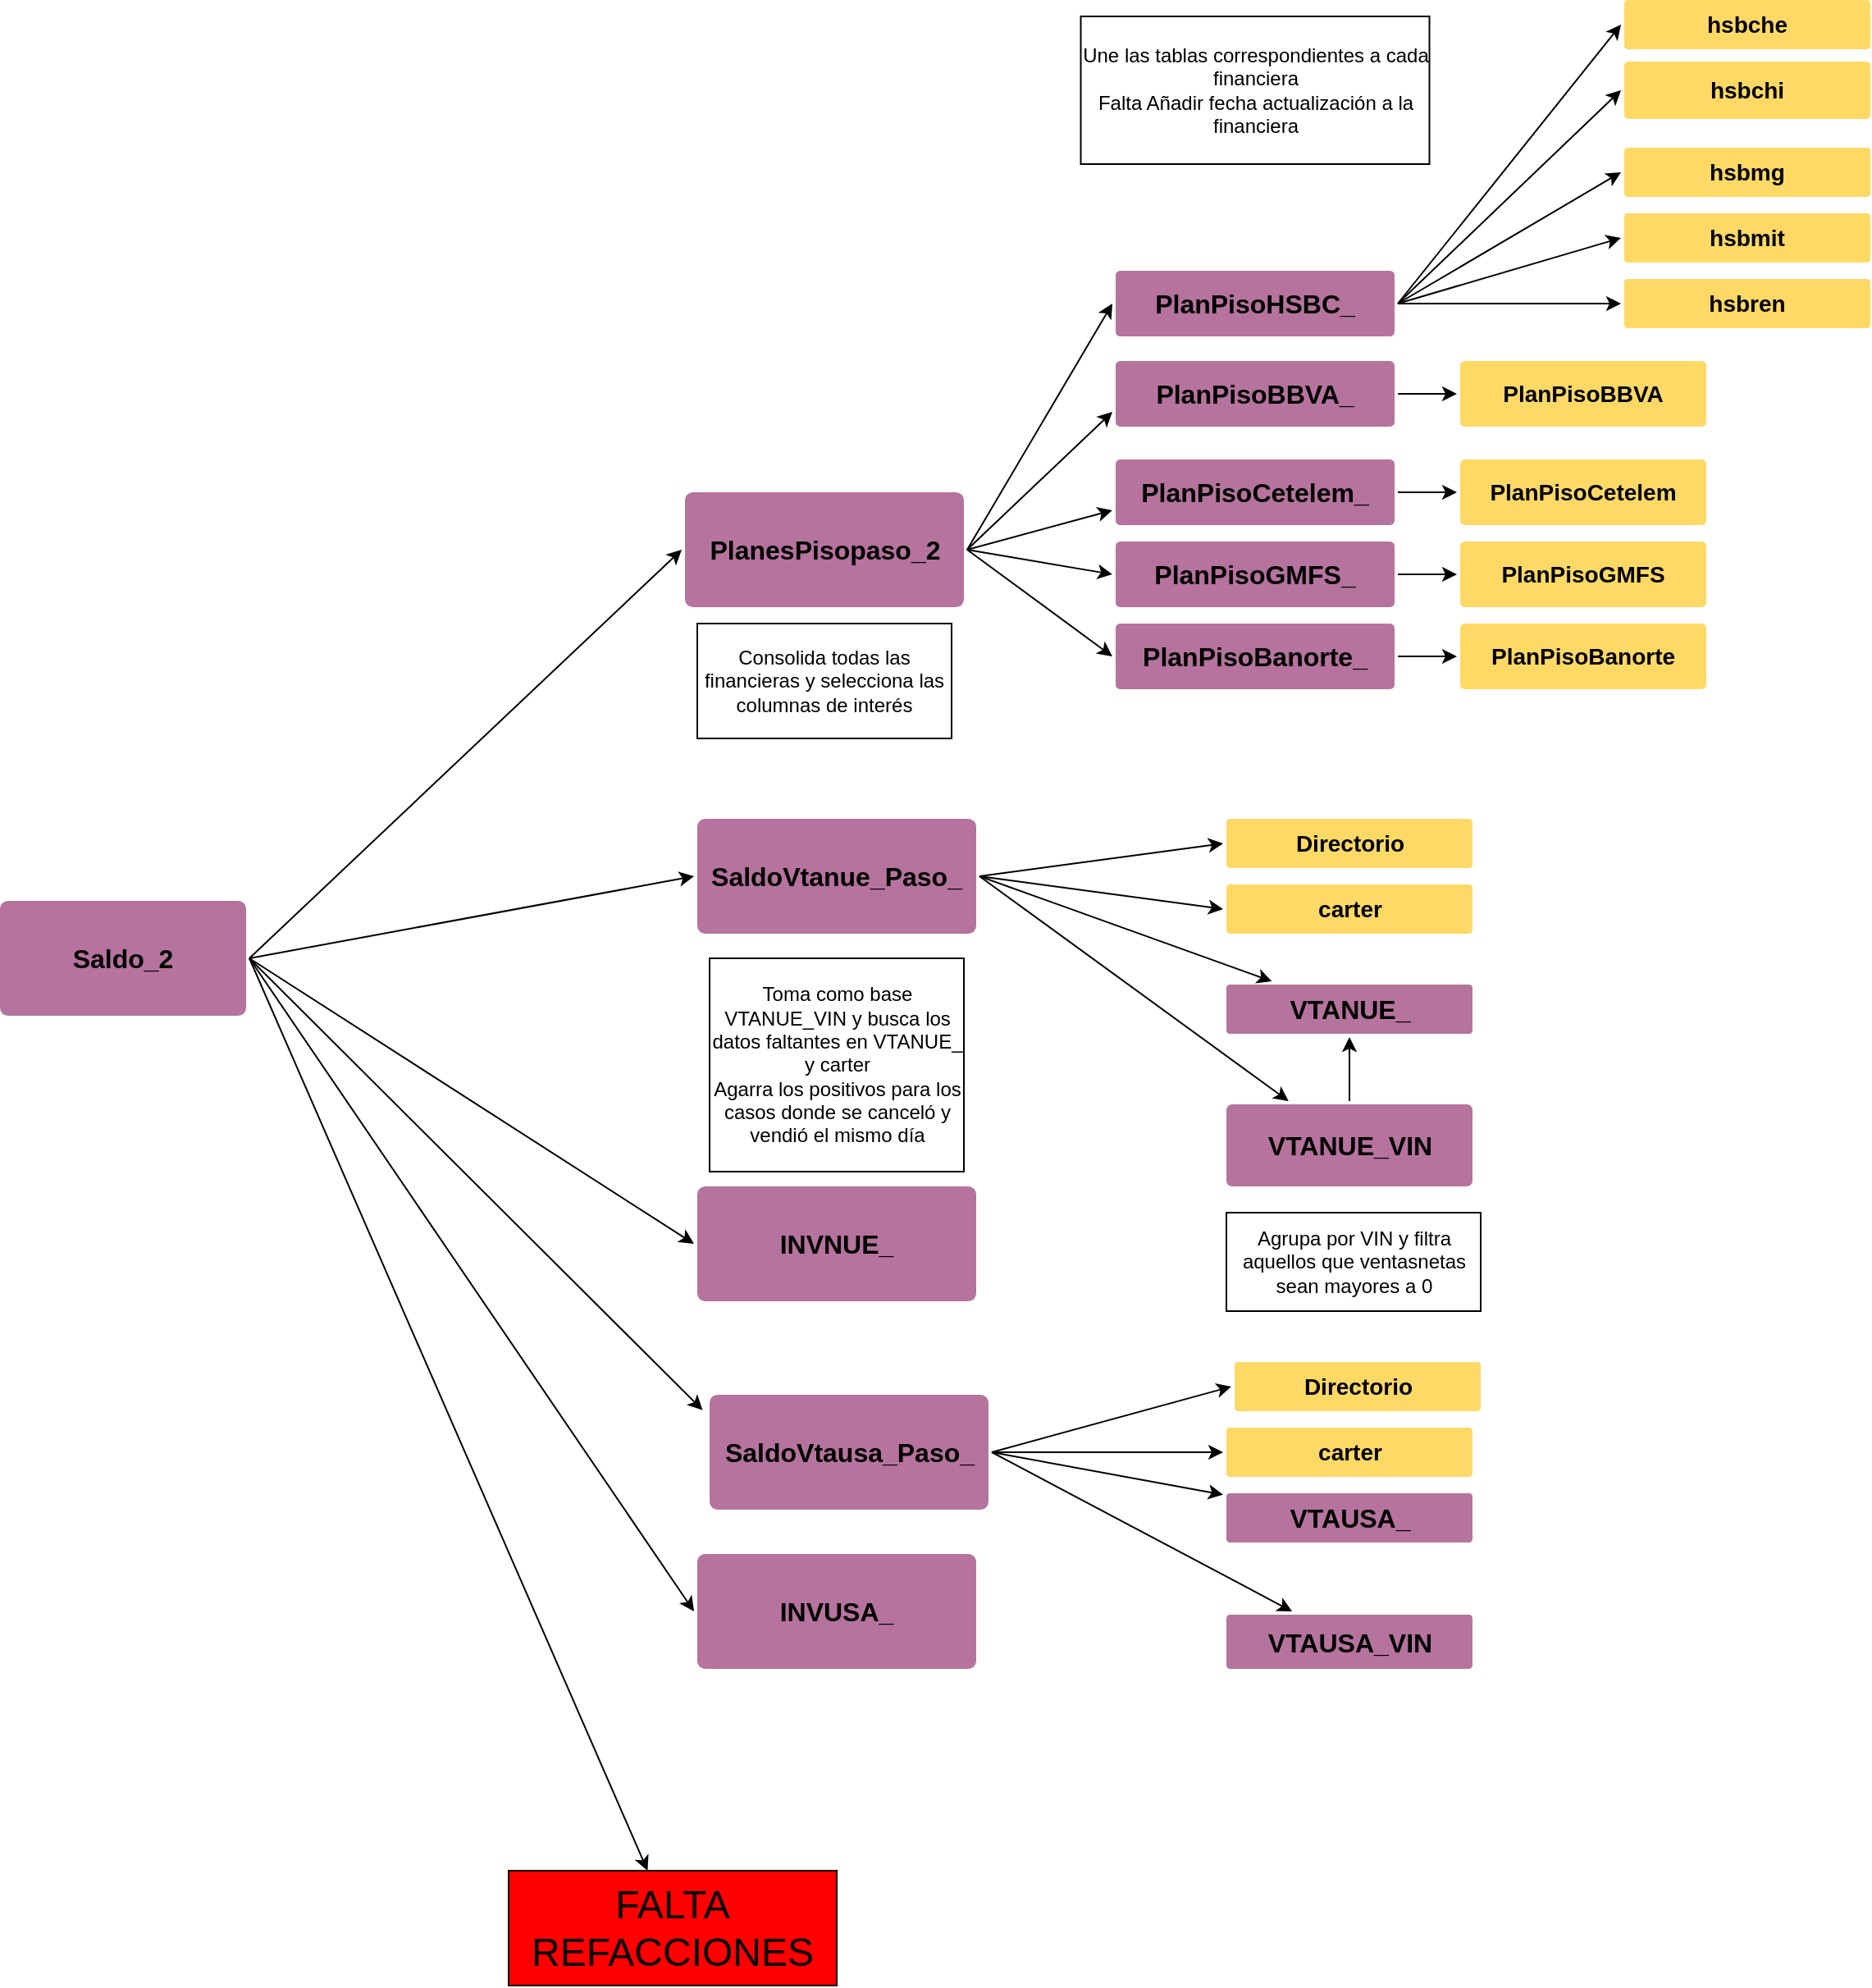 <mxfile version="22.1.11" type="google">
  <diagram id="6a731a19-8d31-9384-78a2-239565b7b9f0" name="Page-1">
    <mxGraphModel grid="1" page="1" gridSize="10" guides="1" tooltips="1" connect="1" arrows="1" fold="1" pageScale="1" pageWidth="1169" pageHeight="827" background="none" math="0" shadow="0">
      <root>
        <mxCell id="0" />
        <mxCell id="1" parent="0" />
        <mxCell id="_Ds3YYsd7DmvAKlFNsiC-1784" style="edgeStyle=none;rounded=0;orthogonalLoop=1;jettySize=auto;html=1;exitX=1;exitY=0.5;exitDx=0;exitDy=0;entryX=0;entryY=0.5;entryDx=0;entryDy=0;" edge="1" parent="1" source="1749" target="_Ds3YYsd7DmvAKlFNsiC-1779">
          <mxGeometry relative="1" as="geometry" />
        </mxCell>
        <mxCell id="_Ds3YYsd7DmvAKlFNsiC-1785" style="edgeStyle=none;rounded=0;orthogonalLoop=1;jettySize=auto;html=1;exitX=1;exitY=0.5;exitDx=0;exitDy=0;entryX=0;entryY=0.5;entryDx=0;entryDy=0;" edge="1" parent="1" source="1749" target="_Ds3YYsd7DmvAKlFNsiC-1780">
          <mxGeometry relative="1" as="geometry" />
        </mxCell>
        <mxCell id="_Ds3YYsd7DmvAKlFNsiC-1786" style="edgeStyle=none;rounded=0;orthogonalLoop=1;jettySize=auto;html=1;exitX=1;exitY=0.5;exitDx=0;exitDy=0;entryX=0;entryY=0.5;entryDx=0;entryDy=0;" edge="1" parent="1" source="1749" target="_Ds3YYsd7DmvAKlFNsiC-1781">
          <mxGeometry relative="1" as="geometry" />
        </mxCell>
        <mxCell id="8nI1soSFC7TfVqtvhf_B-1771" style="rounded=0;orthogonalLoop=1;jettySize=auto;html=1;exitX=1;exitY=0.5;exitDx=0;exitDy=0;entryX=-0.013;entryY=0.153;entryDx=0;entryDy=0;entryPerimeter=0;" edge="1" parent="1" source="1749" target="8nI1soSFC7TfVqtvhf_B-1767">
          <mxGeometry relative="1" as="geometry">
            <mxPoint x="142" y="560" as="targetPoint" />
          </mxGeometry>
        </mxCell>
        <mxCell id="8nI1soSFC7TfVqtvhf_B-1772" style="edgeStyle=none;rounded=0;orthogonalLoop=1;jettySize=auto;html=1;exitX=1;exitY=0.5;exitDx=0;exitDy=0;entryX=0;entryY=0.5;entryDx=0;entryDy=0;" edge="1" parent="1" source="1749" target="8nI1soSFC7TfVqtvhf_B-1770">
          <mxGeometry relative="1" as="geometry" />
        </mxCell>
        <mxCell id="2tV-piLSfjbirZd9Qh-r-1769" style="edgeStyle=none;rounded=0;orthogonalLoop=1;jettySize=auto;html=1;exitX=1;exitY=0.5;exitDx=0;exitDy=0;" edge="1" parent="1" source="1749" target="2tV-piLSfjbirZd9Qh-r-1768">
          <mxGeometry relative="1" as="geometry" />
        </mxCell>
        <mxCell id="1749" value="&lt;font color=&quot;#000000&quot;&gt;Saldo_2&lt;/font&gt;" style="rounded=1;whiteSpace=wrap;html=1;shadow=0;labelBackgroundColor=none;strokeColor=none;strokeWidth=3;fillColor=#B5739D;fontFamily=Helvetica;fontSize=16;fontColor=#FFFFFF;align=center;fontStyle=1;spacing=5;arcSize=7;perimeterSpacing=2;" vertex="1" parent="1">
          <mxGeometry x="-130" y="379" width="150" height="70" as="geometry" />
        </mxCell>
        <mxCell id="1757" value="" style="edgeStyle=none;rounded=0;jumpStyle=none;html=1;shadow=0;labelBackgroundColor=none;startArrow=none;startFill=0;endArrow=classic;endFill=1;jettySize=auto;orthogonalLoop=1;strokeColor=#1699D3;strokeWidth=3;fontFamily=Helvetica;fontSize=14;fontColor=#FFFFFF;spacing=5;" edge="1" parent="1">
          <mxGeometry relative="1" as="geometry">
            <mxPoint x="493" y="631.3" as="sourcePoint" />
          </mxGeometry>
        </mxCell>
        <mxCell id="1758" value="" style="edgeStyle=none;rounded=0;jumpStyle=none;html=1;shadow=0;labelBackgroundColor=none;startArrow=none;startFill=0;endArrow=classic;endFill=1;jettySize=auto;orthogonalLoop=1;strokeColor=#1699D3;strokeWidth=3;fontFamily=Helvetica;fontSize=14;fontColor=#FFFFFF;spacing=5;" edge="1" parent="1">
          <mxGeometry relative="1" as="geometry">
            <mxPoint x="570" y="632.5" as="sourcePoint" />
          </mxGeometry>
        </mxCell>
        <mxCell id="1759" value="" style="edgeStyle=none;rounded=0;jumpStyle=none;html=1;shadow=0;labelBackgroundColor=none;startArrow=none;startFill=0;endArrow=classic;endFill=1;jettySize=auto;orthogonalLoop=1;strokeColor=#1699D3;strokeWidth=3;fontFamily=Helvetica;fontSize=14;fontColor=#FFFFFF;spacing=5;" edge="1" parent="1">
          <mxGeometry relative="1" as="geometry">
            <mxPoint x="647" y="631.3" as="sourcePoint" />
          </mxGeometry>
        </mxCell>
        <mxCell id="_Ds3YYsd7DmvAKlFNsiC-1793" style="edgeStyle=none;rounded=0;orthogonalLoop=1;jettySize=auto;html=1;exitX=1;exitY=0.5;exitDx=0;exitDy=0;entryX=0;entryY=0.5;entryDx=0;entryDy=0;" edge="1" parent="1" source="_Ds3YYsd7DmvAKlFNsiC-1779" target="8nI1soSFC7TfVqtvhf_B-1759">
          <mxGeometry relative="1" as="geometry" />
        </mxCell>
        <mxCell id="_Ds3YYsd7DmvAKlFNsiC-1794" style="edgeStyle=none;rounded=0;orthogonalLoop=1;jettySize=auto;html=1;exitX=1;exitY=0.5;exitDx=0;exitDy=0;entryX=0;entryY=0.75;entryDx=0;entryDy=0;" edge="1" parent="1" source="_Ds3YYsd7DmvAKlFNsiC-1779" target="2tV-piLSfjbirZd9Qh-r-1759">
          <mxGeometry relative="1" as="geometry" />
        </mxCell>
        <mxCell id="_Ds3YYsd7DmvAKlFNsiC-1795" style="edgeStyle=none;rounded=0;orthogonalLoop=1;jettySize=auto;html=1;exitX=1;exitY=0.5;exitDx=0;exitDy=0;entryX=0;entryY=0.75;entryDx=0;entryDy=0;" edge="1" parent="1" source="_Ds3YYsd7DmvAKlFNsiC-1779" target="2tV-piLSfjbirZd9Qh-r-1761">
          <mxGeometry relative="1" as="geometry" />
        </mxCell>
        <mxCell id="_Ds3YYsd7DmvAKlFNsiC-1796" style="edgeStyle=none;rounded=0;orthogonalLoop=1;jettySize=auto;html=1;exitX=1;exitY=0.5;exitDx=0;exitDy=0;entryX=0;entryY=0.5;entryDx=0;entryDy=0;" edge="1" parent="1" source="_Ds3YYsd7DmvAKlFNsiC-1779" target="2tV-piLSfjbirZd9Qh-r-1763">
          <mxGeometry relative="1" as="geometry" />
        </mxCell>
        <mxCell id="_Ds3YYsd7DmvAKlFNsiC-1797" style="edgeStyle=none;rounded=0;orthogonalLoop=1;jettySize=auto;html=1;exitX=1;exitY=0.5;exitDx=0;exitDy=0;entryX=0;entryY=0.5;entryDx=0;entryDy=0;" edge="1" parent="1" source="_Ds3YYsd7DmvAKlFNsiC-1779" target="2tV-piLSfjbirZd9Qh-r-1765">
          <mxGeometry relative="1" as="geometry" />
        </mxCell>
        <mxCell id="_Ds3YYsd7DmvAKlFNsiC-1779" value="&lt;font color=&quot;#000000&quot;&gt;PlanesPisopaso_2&lt;/font&gt;" style="rounded=1;whiteSpace=wrap;html=1;shadow=0;labelBackgroundColor=none;strokeColor=none;strokeWidth=3;fillColor=#B5739D;fontFamily=Helvetica;fontSize=16;fontColor=#FFFFFF;align=center;fontStyle=1;spacing=5;arcSize=7;perimeterSpacing=2;" vertex="1" parent="1">
          <mxGeometry x="287.5" y="130" width="170" height="70" as="geometry" />
        </mxCell>
        <mxCell id="_Ds3YYsd7DmvAKlFNsiC-1798" style="edgeStyle=none;rounded=0;orthogonalLoop=1;jettySize=auto;html=1;exitX=1;exitY=0.5;exitDx=0;exitDy=0;" edge="1" parent="1" source="_Ds3YYsd7DmvAKlFNsiC-1780" target="_Ds3YYsd7DmvAKlFNsiC-1782">
          <mxGeometry relative="1" as="geometry" />
        </mxCell>
        <mxCell id="_Ds3YYsd7DmvAKlFNsiC-1802" style="edgeStyle=none;rounded=0;orthogonalLoop=1;jettySize=auto;html=1;exitX=1;exitY=0.5;exitDx=0;exitDy=0;entryX=0;entryY=0.5;entryDx=0;entryDy=0;" edge="1" parent="1" source="_Ds3YYsd7DmvAKlFNsiC-1780" target="_Ds3YYsd7DmvAKlFNsiC-1800">
          <mxGeometry relative="1" as="geometry" />
        </mxCell>
        <mxCell id="_Ds3YYsd7DmvAKlFNsiC-1803" style="edgeStyle=none;rounded=0;orthogonalLoop=1;jettySize=auto;html=1;exitX=1;exitY=0.5;exitDx=0;exitDy=0;entryX=0;entryY=0.5;entryDx=0;entryDy=0;" edge="1" parent="1" source="_Ds3YYsd7DmvAKlFNsiC-1780" target="_Ds3YYsd7DmvAKlFNsiC-1801">
          <mxGeometry relative="1" as="geometry" />
        </mxCell>
        <mxCell id="_Ds3YYsd7DmvAKlFNsiC-1804" style="edgeStyle=none;rounded=0;orthogonalLoop=1;jettySize=auto;html=1;exitX=1;exitY=0.5;exitDx=0;exitDy=0;" edge="1" parent="1" source="_Ds3YYsd7DmvAKlFNsiC-1780" target="_Ds3YYsd7DmvAKlFNsiC-1799">
          <mxGeometry relative="1" as="geometry" />
        </mxCell>
        <mxCell id="_Ds3YYsd7DmvAKlFNsiC-1780" value="&lt;font color=&quot;#000000&quot;&gt;SaldoVtanue_Paso_&lt;/font&gt;" style="rounded=1;whiteSpace=wrap;html=1;shadow=0;labelBackgroundColor=none;strokeColor=none;strokeWidth=3;fillColor=#B5739D;fontFamily=Helvetica;fontSize=16;fontColor=#FFFFFF;align=center;fontStyle=1;spacing=5;arcSize=7;perimeterSpacing=2;" vertex="1" parent="1">
          <mxGeometry x="295" y="329" width="170" height="70" as="geometry" />
        </mxCell>
        <mxCell id="_Ds3YYsd7DmvAKlFNsiC-1781" value="&lt;font color=&quot;#000000&quot;&gt;INVNUE_&lt;/font&gt;" style="rounded=1;whiteSpace=wrap;html=1;shadow=0;labelBackgroundColor=none;strokeColor=none;strokeWidth=3;fillColor=#B5739D;fontFamily=Helvetica;fontSize=16;fontColor=#FFFFFF;align=center;fontStyle=1;spacing=5;arcSize=7;perimeterSpacing=2;" vertex="1" parent="1">
          <mxGeometry x="295" y="553" width="170" height="70" as="geometry" />
        </mxCell>
        <mxCell id="_Ds3YYsd7DmvAKlFNsiC-1805" style="edgeStyle=none;rounded=0;orthogonalLoop=1;jettySize=auto;html=1;exitX=0.5;exitY=0;exitDx=0;exitDy=0;entryX=0.5;entryY=1;entryDx=0;entryDy=0;" edge="1" parent="1" source="_Ds3YYsd7DmvAKlFNsiC-1782" target="_Ds3YYsd7DmvAKlFNsiC-1799">
          <mxGeometry relative="1" as="geometry" />
        </mxCell>
        <mxCell id="_Ds3YYsd7DmvAKlFNsiC-1782" value="&lt;font color=&quot;#000000&quot;&gt;VTANUE_VIN&lt;/font&gt;" style="rounded=1;whiteSpace=wrap;html=1;shadow=0;labelBackgroundColor=none;strokeColor=none;strokeWidth=3;fillColor=#B5739D;fontFamily=Helvetica;fontSize=16;fontColor=#FFFFFF;align=center;fontStyle=1;spacing=5;arcSize=7;perimeterSpacing=2;" vertex="1" parent="1">
          <mxGeometry x="617.5" y="503" width="150" height="50" as="geometry" />
        </mxCell>
        <mxCell id="_Ds3YYsd7DmvAKlFNsiC-1788" value="&lt;font color=&quot;#000000&quot;&gt;hsbren&lt;/font&gt;" style="rounded=1;whiteSpace=wrap;html=1;shadow=0;labelBackgroundColor=none;strokeColor=none;strokeWidth=3;fillColor=#FFD966;fontFamily=Helvetica;fontSize=14;fontColor=#FFFFFF;align=center;spacing=5;fontStyle=1;arcSize=7;perimeterSpacing=2;" vertex="1" parent="1">
          <mxGeometry x="860" width="150" height="30" as="geometry" />
        </mxCell>
        <mxCell id="_Ds3YYsd7DmvAKlFNsiC-1789" value="&lt;font color=&quot;#000000&quot;&gt;PlanPisoBBVA&lt;/font&gt;" style="rounded=1;whiteSpace=wrap;html=1;shadow=0;labelBackgroundColor=none;strokeColor=none;strokeWidth=3;fillColor=#FFD966;fontFamily=Helvetica;fontSize=14;fontColor=#FFFFFF;align=center;spacing=5;fontStyle=1;arcSize=7;perimeterSpacing=2;" vertex="1" parent="1">
          <mxGeometry x="760" y="50" width="150" height="40" as="geometry" />
        </mxCell>
        <mxCell id="_Ds3YYsd7DmvAKlFNsiC-1790" value="&lt;font color=&quot;#000000&quot;&gt;PlanPisoCetelem&lt;/font&gt;" style="rounded=1;whiteSpace=wrap;html=1;shadow=0;labelBackgroundColor=none;strokeColor=none;strokeWidth=3;fillColor=#FFD966;fontFamily=Helvetica;fontSize=14;fontColor=#FFFFFF;align=center;spacing=5;fontStyle=1;arcSize=7;perimeterSpacing=2;" vertex="1" parent="1">
          <mxGeometry x="760" y="110" width="150" height="40" as="geometry" />
        </mxCell>
        <mxCell id="_Ds3YYsd7DmvAKlFNsiC-1791" value="&lt;font color=&quot;#000000&quot;&gt;PlanPisoGMFS&lt;/font&gt;" style="rounded=1;whiteSpace=wrap;html=1;shadow=0;labelBackgroundColor=none;strokeColor=none;strokeWidth=3;fillColor=#FFD966;fontFamily=Helvetica;fontSize=14;fontColor=#FFFFFF;align=center;spacing=5;fontStyle=1;arcSize=7;perimeterSpacing=2;" vertex="1" parent="1">
          <mxGeometry x="760" y="160" width="150" height="40" as="geometry" />
        </mxCell>
        <mxCell id="_Ds3YYsd7DmvAKlFNsiC-1792" value="&lt;font color=&quot;#000000&quot;&gt;PlanPisoBanorte&lt;/font&gt;" style="rounded=1;whiteSpace=wrap;html=1;shadow=0;labelBackgroundColor=none;strokeColor=none;strokeWidth=3;fillColor=#FFD966;fontFamily=Helvetica;fontSize=14;fontColor=#FFFFFF;align=center;spacing=5;fontStyle=1;arcSize=7;perimeterSpacing=2;" vertex="1" parent="1">
          <mxGeometry x="760" y="210" width="150" height="40" as="geometry" />
        </mxCell>
        <mxCell id="_Ds3YYsd7DmvAKlFNsiC-1799" value="&lt;font color=&quot;#000000&quot;&gt;VTANUE_&lt;/font&gt;" style="rounded=1;whiteSpace=wrap;html=1;shadow=0;labelBackgroundColor=none;strokeColor=none;strokeWidth=3;fillColor=#B5739D;fontFamily=Helvetica;fontSize=16;fontColor=#FFFFFF;align=center;fontStyle=1;spacing=5;arcSize=7;perimeterSpacing=2;" vertex="1" parent="1">
          <mxGeometry x="617.5" y="430" width="150" height="30" as="geometry" />
        </mxCell>
        <mxCell id="_Ds3YYsd7DmvAKlFNsiC-1800" value="&lt;font color=&quot;#000000&quot;&gt;Directorio&lt;/font&gt;" style="rounded=1;whiteSpace=wrap;html=1;shadow=0;labelBackgroundColor=none;strokeColor=none;strokeWidth=3;fillColor=#FFD966;fontFamily=Helvetica;fontSize=14;fontColor=#FFFFFF;align=center;spacing=5;fontStyle=1;arcSize=7;perimeterSpacing=2;" vertex="1" parent="1">
          <mxGeometry x="617.5" y="329" width="150" height="30" as="geometry" />
        </mxCell>
        <mxCell id="_Ds3YYsd7DmvAKlFNsiC-1801" value="&lt;font color=&quot;#000000&quot;&gt;carter&lt;/font&gt;" style="rounded=1;whiteSpace=wrap;html=1;shadow=0;labelBackgroundColor=none;strokeColor=none;strokeWidth=3;fillColor=#FFD966;fontFamily=Helvetica;fontSize=14;fontColor=#FFFFFF;align=center;spacing=5;fontStyle=1;arcSize=7;perimeterSpacing=2;" vertex="1" parent="1">
          <mxGeometry x="617.5" y="369" width="150" height="30" as="geometry" />
        </mxCell>
        <mxCell id="_Ds3YYsd7DmvAKlFNsiC-1806" value="Agrupa por VIN y filtra aquellos que ventasnetas sean mayores a 0" style="rounded=0;whiteSpace=wrap;html=1;" vertex="1" parent="1">
          <mxGeometry x="617.5" y="569" width="155" height="60" as="geometry" />
        </mxCell>
        <mxCell id="_Ds3YYsd7DmvAKlFNsiC-1807" value="Toma como base VTANUE_VIN y busca los datos faltantes en VTANUE_ y carter&lt;br&gt;Agarra los positivos para los casos donde se canceló y vendió el mismo día" style="rounded=0;whiteSpace=wrap;html=1;" vertex="1" parent="1">
          <mxGeometry x="302.5" y="414" width="155" height="130" as="geometry" />
        </mxCell>
        <mxCell id="8nI1soSFC7TfVqtvhf_B-1762" style="rounded=0;orthogonalLoop=1;jettySize=auto;html=1;exitX=1;exitY=0.5;exitDx=0;exitDy=0;entryX=0;entryY=0.5;entryDx=0;entryDy=0;" edge="1" parent="1" source="8nI1soSFC7TfVqtvhf_B-1759" target="_Ds3YYsd7DmvAKlFNsiC-1788">
          <mxGeometry relative="1" as="geometry" />
        </mxCell>
        <mxCell id="lDrQUfZwlW5q5FU8BDGZ-1763" style="edgeStyle=none;rounded=0;orthogonalLoop=1;jettySize=auto;html=1;exitX=1;exitY=0.5;exitDx=0;exitDy=0;entryX=0;entryY=0.5;entryDx=0;entryDy=0;" edge="1" parent="1" source="8nI1soSFC7TfVqtvhf_B-1759" target="lDrQUfZwlW5q5FU8BDGZ-1762">
          <mxGeometry relative="1" as="geometry" />
        </mxCell>
        <mxCell id="lDrQUfZwlW5q5FU8BDGZ-1764" style="edgeStyle=none;rounded=0;orthogonalLoop=1;jettySize=auto;html=1;exitX=1;exitY=0.5;exitDx=0;exitDy=0;entryX=0;entryY=0.5;entryDx=0;entryDy=0;" edge="1" parent="1" source="8nI1soSFC7TfVqtvhf_B-1759" target="lDrQUfZwlW5q5FU8BDGZ-1759">
          <mxGeometry relative="1" as="geometry" />
        </mxCell>
        <mxCell id="lDrQUfZwlW5q5FU8BDGZ-1765" style="edgeStyle=none;rounded=0;orthogonalLoop=1;jettySize=auto;html=1;exitX=1;exitY=0.5;exitDx=0;exitDy=0;entryX=0;entryY=0.5;entryDx=0;entryDy=0;" edge="1" parent="1" source="8nI1soSFC7TfVqtvhf_B-1759" target="lDrQUfZwlW5q5FU8BDGZ-1760">
          <mxGeometry relative="1" as="geometry" />
        </mxCell>
        <mxCell id="lDrQUfZwlW5q5FU8BDGZ-1766" style="edgeStyle=none;rounded=0;orthogonalLoop=1;jettySize=auto;html=1;exitX=1;exitY=0.5;exitDx=0;exitDy=0;entryX=0;entryY=0.5;entryDx=0;entryDy=0;" edge="1" parent="1" source="8nI1soSFC7TfVqtvhf_B-1759" target="lDrQUfZwlW5q5FU8BDGZ-1761">
          <mxGeometry relative="1" as="geometry" />
        </mxCell>
        <mxCell id="8nI1soSFC7TfVqtvhf_B-1759" value="&lt;font color=&quot;#000000&quot;&gt;PlanPisoHSBC_&lt;/font&gt;" style="rounded=1;whiteSpace=wrap;html=1;shadow=0;labelBackgroundColor=none;strokeColor=none;strokeWidth=3;fillColor=#B5739D;fontFamily=Helvetica;fontSize=16;fontColor=#FFFFFF;align=center;fontStyle=1;spacing=5;arcSize=7;perimeterSpacing=2;" vertex="1" parent="1">
          <mxGeometry x="550" y="-5" width="170" height="40" as="geometry" />
        </mxCell>
        <mxCell id="8nI1soSFC7TfVqtvhf_B-1763" value="Consolida todas las financieras y selecciona las columnas de interés" style="rounded=0;whiteSpace=wrap;html=1;" vertex="1" parent="1">
          <mxGeometry x="295" y="210" width="155" height="70" as="geometry" />
        </mxCell>
        <mxCell id="8nI1soSFC7TfVqtvhf_B-1764" value="Une las tablas correspondientes a cada financiera&lt;br&gt;Falta Añadir fecha actualización a la financiera" style="rounded=0;whiteSpace=wrap;html=1;" vertex="1" parent="1">
          <mxGeometry x="528.75" y="-160" width="212.5" height="90" as="geometry" />
        </mxCell>
        <mxCell id="8nI1soSFC7TfVqtvhf_B-1765" value="&lt;font color=&quot;#000000&quot;&gt;VTAUSA_VIN&lt;/font&gt;" style="rounded=1;whiteSpace=wrap;html=1;shadow=0;labelBackgroundColor=none;strokeColor=none;strokeWidth=3;fillColor=#B5739D;fontFamily=Helvetica;fontSize=16;fontColor=#FFFFFF;align=center;fontStyle=1;spacing=5;arcSize=7;perimeterSpacing=2;" vertex="1" parent="1">
          <mxGeometry x="617.5" y="814" width="150" height="33" as="geometry" />
        </mxCell>
        <mxCell id="8nI1soSFC7TfVqtvhf_B-1766" value="&lt;font color=&quot;#000000&quot;&gt;VTAUSA_&lt;/font&gt;" style="rounded=1;whiteSpace=wrap;html=1;shadow=0;labelBackgroundColor=none;strokeColor=none;strokeWidth=3;fillColor=#B5739D;fontFamily=Helvetica;fontSize=16;fontColor=#FFFFFF;align=center;fontStyle=1;spacing=5;arcSize=7;perimeterSpacing=2;" vertex="1" parent="1">
          <mxGeometry x="617.5" y="740" width="150" height="30" as="geometry" />
        </mxCell>
        <mxCell id="8nI1soSFC7TfVqtvhf_B-1768" style="rounded=0;orthogonalLoop=1;jettySize=auto;html=1;exitX=1;exitY=0.5;exitDx=0;exitDy=0;" edge="1" parent="1" source="8nI1soSFC7TfVqtvhf_B-1767" target="8nI1soSFC7TfVqtvhf_B-1766">
          <mxGeometry relative="1" as="geometry" />
        </mxCell>
        <mxCell id="8nI1soSFC7TfVqtvhf_B-1769" style="rounded=0;orthogonalLoop=1;jettySize=auto;html=1;exitX=1;exitY=0.5;exitDx=0;exitDy=0;" edge="1" parent="1" source="8nI1soSFC7TfVqtvhf_B-1767" target="8nI1soSFC7TfVqtvhf_B-1765">
          <mxGeometry relative="1" as="geometry" />
        </mxCell>
        <mxCell id="FB33spFktAkz-IqpyhGp-1763" style="edgeStyle=none;rounded=0;orthogonalLoop=1;jettySize=auto;html=1;exitX=1;exitY=0.5;exitDx=0;exitDy=0;entryX=0;entryY=0.5;entryDx=0;entryDy=0;" edge="1" parent="1" source="8nI1soSFC7TfVqtvhf_B-1767" target="FB33spFktAkz-IqpyhGp-1759">
          <mxGeometry relative="1" as="geometry" />
        </mxCell>
        <mxCell id="FB33spFktAkz-IqpyhGp-1764" style="edgeStyle=none;rounded=0;orthogonalLoop=1;jettySize=auto;html=1;exitX=1;exitY=0.5;exitDx=0;exitDy=0;entryX=0;entryY=0.5;entryDx=0;entryDy=0;" edge="1" parent="1" source="8nI1soSFC7TfVqtvhf_B-1767" target="FB33spFktAkz-IqpyhGp-1762">
          <mxGeometry relative="1" as="geometry" />
        </mxCell>
        <mxCell id="8nI1soSFC7TfVqtvhf_B-1767" value="&lt;font color=&quot;#000000&quot;&gt;SaldoVtausa_Paso_&lt;/font&gt;" style="rounded=1;whiteSpace=wrap;html=1;shadow=0;labelBackgroundColor=none;strokeColor=none;strokeWidth=3;fillColor=#B5739D;fontFamily=Helvetica;fontSize=16;fontColor=#FFFFFF;align=center;fontStyle=1;spacing=5;arcSize=7;perimeterSpacing=2;" vertex="1" parent="1">
          <mxGeometry x="302.5" y="680" width="170" height="70" as="geometry" />
        </mxCell>
        <mxCell id="8nI1soSFC7TfVqtvhf_B-1770" value="&lt;font color=&quot;#000000&quot;&gt;INVUSA_&lt;/font&gt;" style="rounded=1;whiteSpace=wrap;html=1;shadow=0;labelBackgroundColor=none;strokeColor=none;strokeWidth=3;fillColor=#B5739D;fontFamily=Helvetica;fontSize=16;fontColor=#FFFFFF;align=center;fontStyle=1;spacing=5;arcSize=7;perimeterSpacing=2;" vertex="1" parent="1">
          <mxGeometry x="295" y="777" width="170" height="70" as="geometry" />
        </mxCell>
        <mxCell id="2tV-piLSfjbirZd9Qh-r-1760" style="edgeStyle=none;rounded=0;orthogonalLoop=1;jettySize=auto;html=1;exitX=1;exitY=0.5;exitDx=0;exitDy=0;entryX=0;entryY=0.5;entryDx=0;entryDy=0;" edge="1" parent="1" source="2tV-piLSfjbirZd9Qh-r-1759" target="_Ds3YYsd7DmvAKlFNsiC-1789">
          <mxGeometry relative="1" as="geometry" />
        </mxCell>
        <mxCell id="2tV-piLSfjbirZd9Qh-r-1759" value="&lt;font color=&quot;#000000&quot;&gt;PlanPisoBBVA_&lt;/font&gt;" style="rounded=1;whiteSpace=wrap;html=1;shadow=0;labelBackgroundColor=none;strokeColor=none;strokeWidth=3;fillColor=#B5739D;fontFamily=Helvetica;fontSize=16;fontColor=#FFFFFF;align=center;fontStyle=1;spacing=5;arcSize=7;perimeterSpacing=2;" vertex="1" parent="1">
          <mxGeometry x="550" y="50" width="170" height="40" as="geometry" />
        </mxCell>
        <mxCell id="2tV-piLSfjbirZd9Qh-r-1762" style="edgeStyle=none;rounded=0;orthogonalLoop=1;jettySize=auto;html=1;exitX=1;exitY=0.5;exitDx=0;exitDy=0;entryX=0;entryY=0.5;entryDx=0;entryDy=0;" edge="1" parent="1" source="2tV-piLSfjbirZd9Qh-r-1761" target="_Ds3YYsd7DmvAKlFNsiC-1790">
          <mxGeometry relative="1" as="geometry" />
        </mxCell>
        <mxCell id="2tV-piLSfjbirZd9Qh-r-1761" value="&lt;font color=&quot;#000000&quot;&gt;PlanPisoCetelem_&lt;/font&gt;" style="rounded=1;whiteSpace=wrap;html=1;shadow=0;labelBackgroundColor=none;strokeColor=none;strokeWidth=3;fillColor=#B5739D;fontFamily=Helvetica;fontSize=16;fontColor=#FFFFFF;align=center;fontStyle=1;spacing=5;arcSize=7;perimeterSpacing=2;" vertex="1" parent="1">
          <mxGeometry x="550" y="110" width="170" height="40" as="geometry" />
        </mxCell>
        <mxCell id="2tV-piLSfjbirZd9Qh-r-1764" style="edgeStyle=none;rounded=0;orthogonalLoop=1;jettySize=auto;html=1;exitX=1;exitY=0.5;exitDx=0;exitDy=0;entryX=0;entryY=0.5;entryDx=0;entryDy=0;" edge="1" parent="1" source="2tV-piLSfjbirZd9Qh-r-1763" target="_Ds3YYsd7DmvAKlFNsiC-1791">
          <mxGeometry relative="1" as="geometry" />
        </mxCell>
        <mxCell id="2tV-piLSfjbirZd9Qh-r-1763" value="&lt;font color=&quot;#000000&quot;&gt;PlanPisoGMFS_&lt;/font&gt;" style="rounded=1;whiteSpace=wrap;html=1;shadow=0;labelBackgroundColor=none;strokeColor=none;strokeWidth=3;fillColor=#B5739D;fontFamily=Helvetica;fontSize=16;fontColor=#FFFFFF;align=center;fontStyle=1;spacing=5;arcSize=7;perimeterSpacing=2;" vertex="1" parent="1">
          <mxGeometry x="550" y="160" width="170" height="40" as="geometry" />
        </mxCell>
        <mxCell id="2tV-piLSfjbirZd9Qh-r-1766" style="edgeStyle=none;rounded=0;orthogonalLoop=1;jettySize=auto;html=1;exitX=1;exitY=0.5;exitDx=0;exitDy=0;" edge="1" parent="1" source="2tV-piLSfjbirZd9Qh-r-1765" target="_Ds3YYsd7DmvAKlFNsiC-1792">
          <mxGeometry relative="1" as="geometry" />
        </mxCell>
        <mxCell id="2tV-piLSfjbirZd9Qh-r-1765" value="&lt;font color=&quot;#000000&quot;&gt;PlanPisoBanorte_&lt;/font&gt;" style="rounded=1;whiteSpace=wrap;html=1;shadow=0;labelBackgroundColor=none;strokeColor=none;strokeWidth=3;fillColor=#B5739D;fontFamily=Helvetica;fontSize=16;fontColor=#FFFFFF;align=center;fontStyle=1;spacing=5;arcSize=7;perimeterSpacing=2;" vertex="1" parent="1">
          <mxGeometry x="550" y="210" width="170" height="40" as="geometry" />
        </mxCell>
        <mxCell id="2tV-piLSfjbirZd9Qh-r-1768" value="&lt;font style=&quot;font-size: 24px;&quot;&gt;FALTA REFACCIONES&lt;/font&gt;" style="rounded=0;whiteSpace=wrap;html=1;fillColor=#FF0000;" vertex="1" parent="1">
          <mxGeometry x="180" y="970" width="200" height="70" as="geometry" />
        </mxCell>
        <mxCell id="lDrQUfZwlW5q5FU8BDGZ-1759" value="&lt;font color=&quot;#000000&quot;&gt;hsbchi&lt;/font&gt;" style="rounded=1;whiteSpace=wrap;html=1;shadow=0;labelBackgroundColor=none;strokeColor=none;strokeWidth=3;fillColor=#FFD966;fontFamily=Helvetica;fontSize=14;fontColor=#FFFFFF;align=center;spacing=5;fontStyle=1;arcSize=7;perimeterSpacing=2;" vertex="1" parent="1">
          <mxGeometry x="860" y="-132.5" width="150" height="35" as="geometry" />
        </mxCell>
        <mxCell id="lDrQUfZwlW5q5FU8BDGZ-1760" value="&lt;font color=&quot;#000000&quot;&gt;hsbmg&lt;/font&gt;" style="rounded=1;whiteSpace=wrap;html=1;shadow=0;labelBackgroundColor=none;strokeColor=none;strokeWidth=3;fillColor=#FFD966;fontFamily=Helvetica;fontSize=14;fontColor=#FFFFFF;align=center;spacing=5;fontStyle=1;arcSize=7;perimeterSpacing=2;" vertex="1" parent="1">
          <mxGeometry x="860" y="-80" width="150" height="30" as="geometry" />
        </mxCell>
        <mxCell id="lDrQUfZwlW5q5FU8BDGZ-1761" value="&lt;font color=&quot;#000000&quot;&gt;hsbmit&lt;/font&gt;" style="rounded=1;whiteSpace=wrap;html=1;shadow=0;labelBackgroundColor=none;strokeColor=none;strokeWidth=3;fillColor=#FFD966;fontFamily=Helvetica;fontSize=14;fontColor=#FFFFFF;align=center;spacing=5;fontStyle=1;arcSize=7;perimeterSpacing=2;" vertex="1" parent="1">
          <mxGeometry x="860" y="-40" width="150" height="30" as="geometry" />
        </mxCell>
        <mxCell id="lDrQUfZwlW5q5FU8BDGZ-1762" value="&lt;font color=&quot;#000000&quot;&gt;hsbche&lt;/font&gt;" style="rounded=1;whiteSpace=wrap;html=1;shadow=0;labelBackgroundColor=none;strokeColor=none;strokeWidth=3;fillColor=#FFD966;fontFamily=Helvetica;fontSize=14;fontColor=#FFFFFF;align=center;spacing=5;fontStyle=1;arcSize=7;perimeterSpacing=2;" vertex="1" parent="1">
          <mxGeometry x="860" y="-170" width="150" height="30" as="geometry" />
        </mxCell>
        <mxCell id="FB33spFktAkz-IqpyhGp-1759" value="&lt;font color=&quot;#000000&quot;&gt;carter&lt;/font&gt;" style="rounded=1;whiteSpace=wrap;html=1;shadow=0;labelBackgroundColor=none;strokeColor=none;strokeWidth=3;fillColor=#FFD966;fontFamily=Helvetica;fontSize=14;fontColor=#FFFFFF;align=center;spacing=5;fontStyle=1;arcSize=7;perimeterSpacing=2;" vertex="1" parent="1">
          <mxGeometry x="617.5" y="700" width="150" height="30" as="geometry" />
        </mxCell>
        <mxCell id="FB33spFktAkz-IqpyhGp-1762" value="&lt;font color=&quot;#000000&quot;&gt;Directorio&lt;/font&gt;" style="rounded=1;whiteSpace=wrap;html=1;shadow=0;labelBackgroundColor=none;strokeColor=none;strokeWidth=3;fillColor=#FFD966;fontFamily=Helvetica;fontSize=14;fontColor=#FFFFFF;align=center;spacing=5;fontStyle=1;arcSize=7;perimeterSpacing=2;" vertex="1" parent="1">
          <mxGeometry x="622.5" y="660" width="150" height="30" as="geometry" />
        </mxCell>
      </root>
    </mxGraphModel>
  </diagram>
</mxfile>

